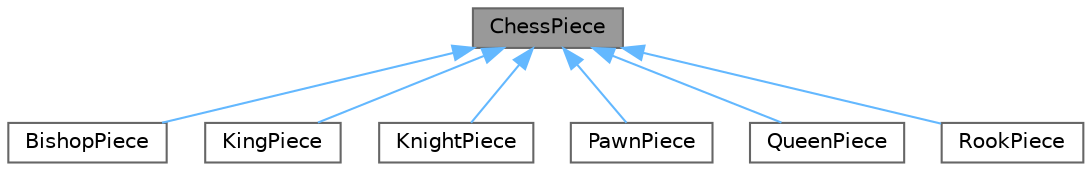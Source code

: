 digraph "ChessPiece"
{
 // LATEX_PDF_SIZE
  bgcolor="transparent";
  edge [fontname=Helvetica,fontsize=10,labelfontname=Helvetica,labelfontsize=10];
  node [fontname=Helvetica,fontsize=10,shape=box,height=0.2,width=0.4];
  Node1 [id="Node000001",label="ChessPiece",height=0.2,width=0.4,color="gray40", fillcolor="grey60", style="filled", fontcolor="black",tooltip="The ChessPiece class represents a generic chess piece."];
  Node1 -> Node2 [id="edge7_Node000001_Node000002",dir="back",color="steelblue1",style="solid",tooltip=" "];
  Node2 [id="Node000002",label="BishopPiece",height=0.2,width=0.4,color="gray40", fillcolor="white", style="filled",URL="$class_bishop_piece.html",tooltip="The BishopPiece class represents the bishop chess piece."];
  Node1 -> Node3 [id="edge8_Node000001_Node000003",dir="back",color="steelblue1",style="solid",tooltip=" "];
  Node3 [id="Node000003",label="KingPiece",height=0.2,width=0.4,color="gray40", fillcolor="white", style="filled",URL="$class_king_piece.html",tooltip="The KingPiece class represents the king chess piece."];
  Node1 -> Node4 [id="edge9_Node000001_Node000004",dir="back",color="steelblue1",style="solid",tooltip=" "];
  Node4 [id="Node000004",label="KnightPiece",height=0.2,width=0.4,color="gray40", fillcolor="white", style="filled",URL="$class_knight_piece.html",tooltip="The KnightPiece class represents the knight chess piece."];
  Node1 -> Node5 [id="edge10_Node000001_Node000005",dir="back",color="steelblue1",style="solid",tooltip=" "];
  Node5 [id="Node000005",label="PawnPiece",height=0.2,width=0.4,color="gray40", fillcolor="white", style="filled",URL="$class_pawn_piece.html",tooltip="The PawnPiece class represents the pawn chess piece."];
  Node1 -> Node6 [id="edge11_Node000001_Node000006",dir="back",color="steelblue1",style="solid",tooltip=" "];
  Node6 [id="Node000006",label="QueenPiece",height=0.2,width=0.4,color="gray40", fillcolor="white", style="filled",URL="$class_queen_piece.html",tooltip="The QueenPiece class represents the queen chess piece."];
  Node1 -> Node7 [id="edge12_Node000001_Node000007",dir="back",color="steelblue1",style="solid",tooltip=" "];
  Node7 [id="Node000007",label="RookPiece",height=0.2,width=0.4,color="gray40", fillcolor="white", style="filled",URL="$class_rook_piece.html",tooltip="The RookPiece class represents the rook chess piece."];
}
